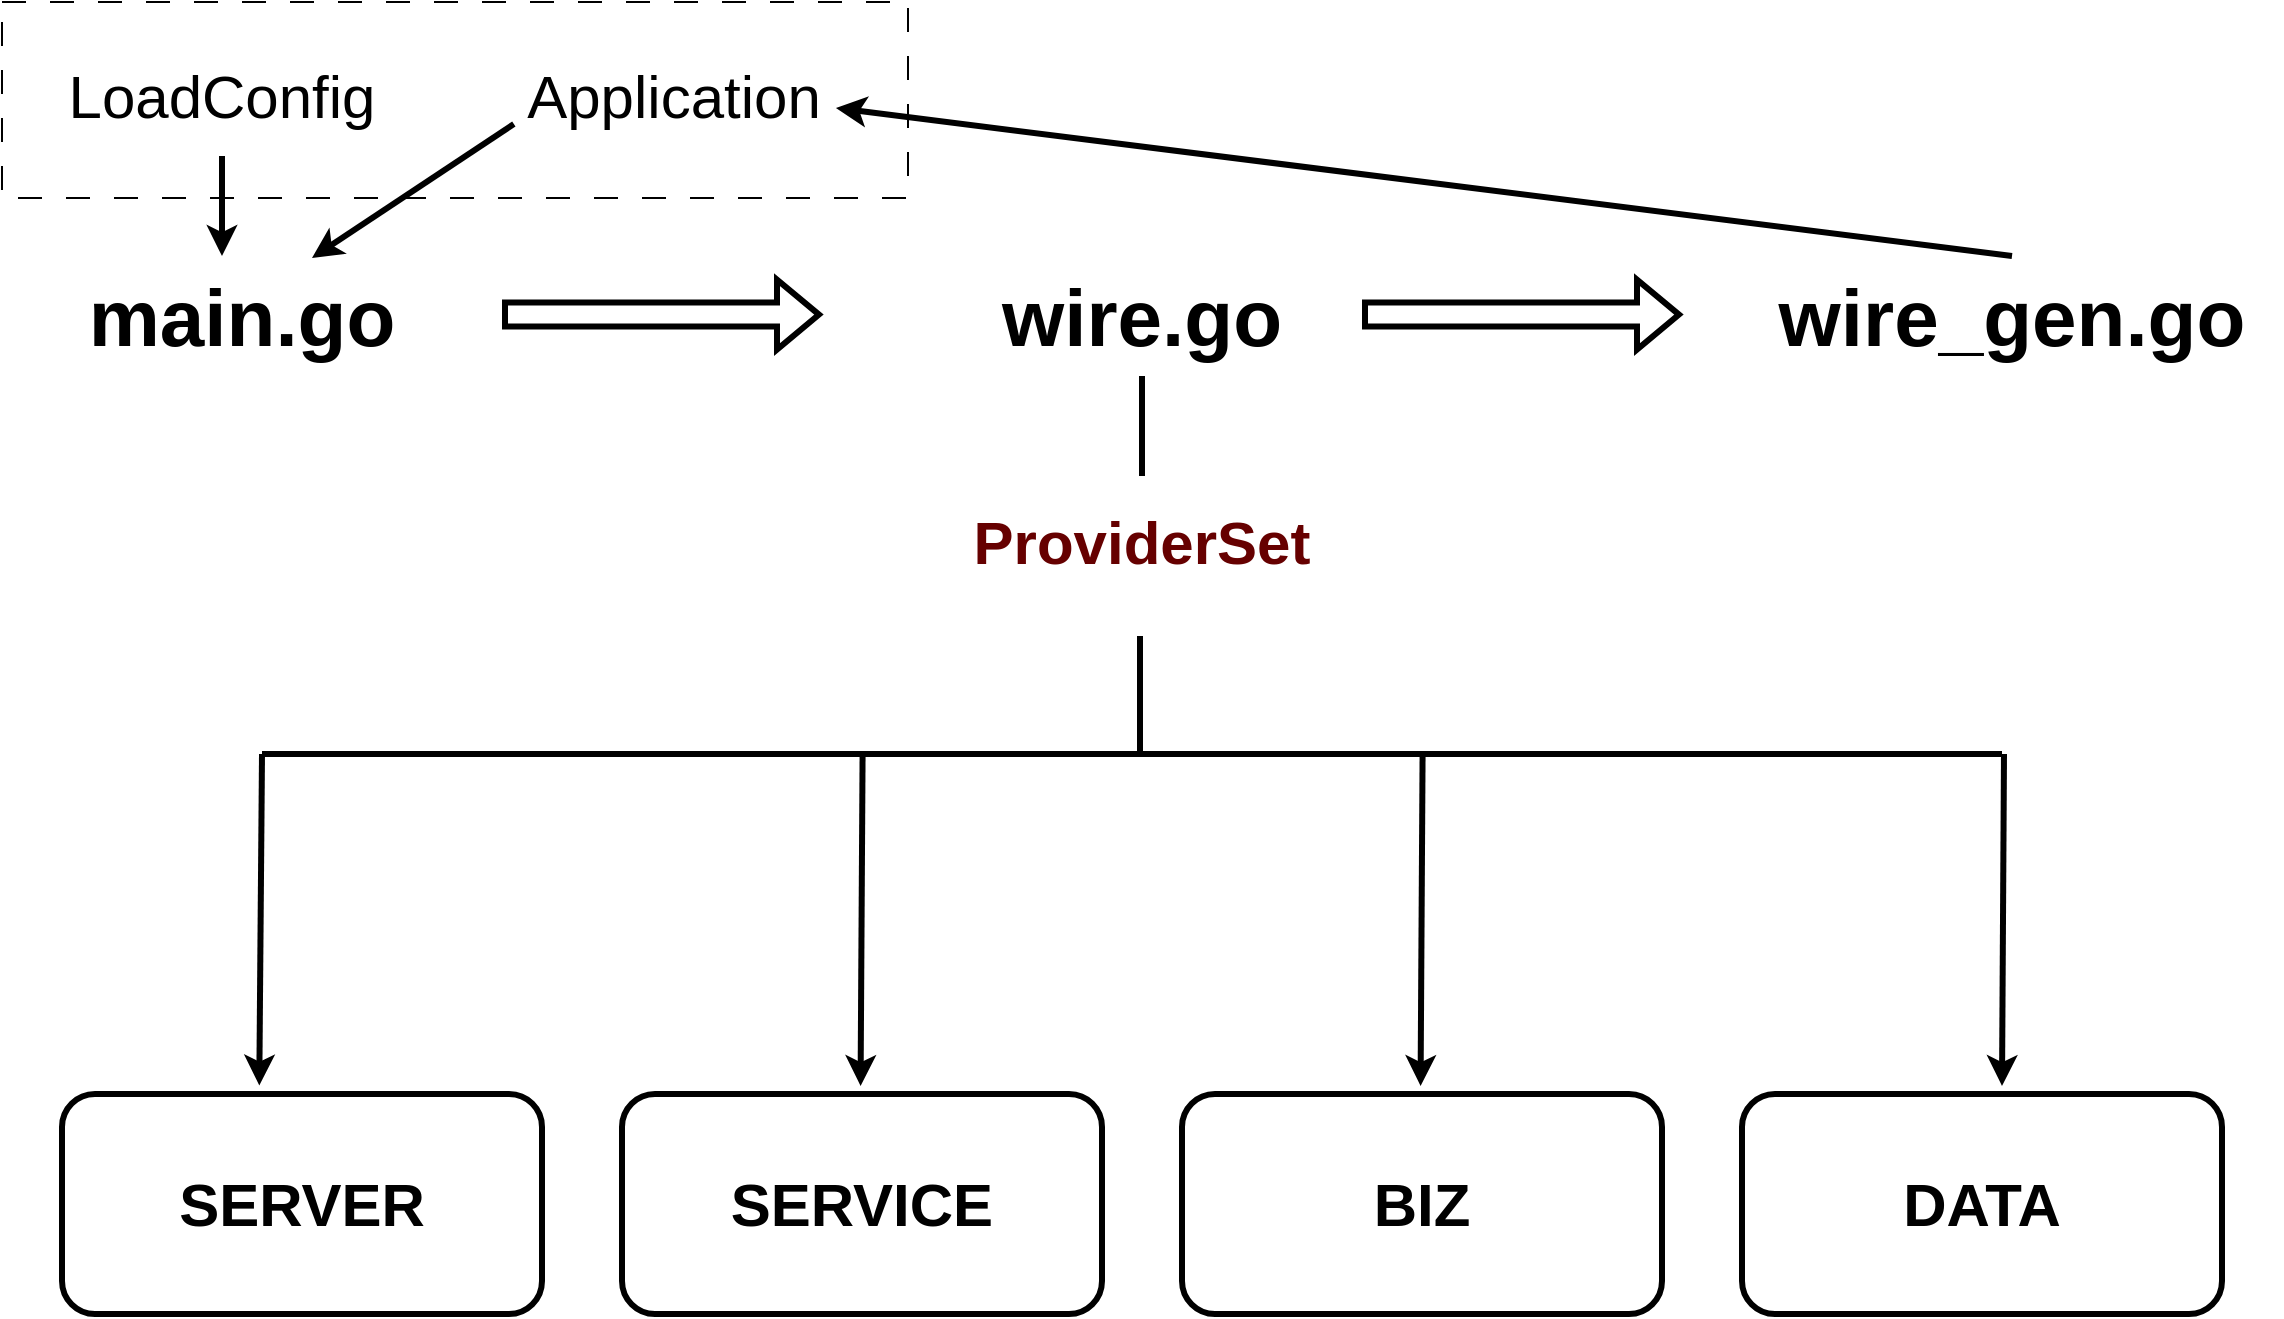 <mxfile version="21.3.7" type="device">
  <diagram id="LT2RkD8icM-NL-qCbFTl" name="Page-1">
    <mxGraphModel dx="1257" dy="809" grid="0" gridSize="10" guides="1" tooltips="1" connect="1" arrows="1" fold="1" page="1" pageScale="1" pageWidth="1200" pageHeight="800" math="0" shadow="0">
      <root>
        <mxCell id="0" />
        <mxCell id="1" parent="0" />
        <mxCell id="yobyCDB6uW-Xnhyrfx5f-2" value="" style="rounded=0;whiteSpace=wrap;html=1;dashed=1;dashPattern=12 12;" vertex="1" parent="1">
          <mxGeometry x="30" y="69" width="453" height="98" as="geometry" />
        </mxCell>
        <mxCell id="1FYhpKhRLrLyGN1zdma4-2" value="wire.go" style="text;html=1;strokeColor=none;fillColor=none;align=center;verticalAlign=middle;whiteSpace=wrap;rounded=0;fontSize=40;fontStyle=1" parent="1" vertex="1">
          <mxGeometry x="490" y="186" width="220" height="80" as="geometry" />
        </mxCell>
        <mxCell id="1FYhpKhRLrLyGN1zdma4-3" value="main.go" style="text;html=1;strokeColor=none;fillColor=none;align=center;verticalAlign=middle;whiteSpace=wrap;rounded=0;fontSize=40;fontStyle=1" parent="1" vertex="1">
          <mxGeometry x="40" y="186" width="220" height="80" as="geometry" />
        </mxCell>
        <mxCell id="1FYhpKhRLrLyGN1zdma4-4" value="wire_gen.go" style="text;html=1;strokeColor=none;fillColor=none;align=center;verticalAlign=middle;whiteSpace=wrap;rounded=0;fontSize=40;fontStyle=1" parent="1" vertex="1">
          <mxGeometry x="900" y="186" width="270" height="80" as="geometry" />
        </mxCell>
        <mxCell id="1FYhpKhRLrLyGN1zdma4-5" value="SERVER" style="rounded=1;whiteSpace=wrap;html=1;fontSize=30;fontStyle=1;strokeWidth=3;" parent="1" vertex="1">
          <mxGeometry x="60" y="615" width="240" height="110" as="geometry" />
        </mxCell>
        <mxCell id="1FYhpKhRLrLyGN1zdma4-6" value="SERVICE" style="rounded=1;whiteSpace=wrap;html=1;fontSize=30;fontStyle=1;strokeWidth=3;" parent="1" vertex="1">
          <mxGeometry x="340" y="615" width="240" height="110" as="geometry" />
        </mxCell>
        <mxCell id="1FYhpKhRLrLyGN1zdma4-7" value="BIZ" style="rounded=1;whiteSpace=wrap;html=1;fontSize=30;fontStyle=1;strokeWidth=3;" parent="1" vertex="1">
          <mxGeometry x="620" y="615" width="240" height="110" as="geometry" />
        </mxCell>
        <mxCell id="1FYhpKhRLrLyGN1zdma4-8" value="DATA" style="rounded=1;whiteSpace=wrap;html=1;fontSize=30;fontStyle=1;strokeWidth=3;" parent="1" vertex="1">
          <mxGeometry x="900" y="615" width="240" height="110" as="geometry" />
        </mxCell>
        <mxCell id="1FYhpKhRLrLyGN1zdma4-17" value="ProviderSet" style="text;html=1;strokeColor=none;fillColor=none;align=center;verticalAlign=middle;whiteSpace=wrap;rounded=0;fontSize=30;fontStyle=1;fontColor=#660000;" parent="1" vertex="1">
          <mxGeometry x="490" y="299" width="220" height="80" as="geometry" />
        </mxCell>
        <mxCell id="1FYhpKhRLrLyGN1zdma4-18" value="" style="endArrow=none;html=1;rounded=0;strokeWidth=3;" parent="1" edge="1">
          <mxGeometry width="50" height="50" relative="1" as="geometry">
            <mxPoint x="600" y="256" as="sourcePoint" />
            <mxPoint x="600" y="306" as="targetPoint" />
            <Array as="points">
              <mxPoint x="600" y="286" />
            </Array>
          </mxGeometry>
        </mxCell>
        <mxCell id="1FYhpKhRLrLyGN1zdma4-10" value="" style="endArrow=none;html=1;rounded=0;strokeWidth=3;" parent="1" edge="1">
          <mxGeometry width="50" height="50" relative="1" as="geometry">
            <mxPoint x="599" y="446" as="sourcePoint" />
            <mxPoint x="599" y="386" as="targetPoint" />
          </mxGeometry>
        </mxCell>
        <mxCell id="1FYhpKhRLrLyGN1zdma4-11" value="" style="endArrow=none;html=1;rounded=0;strokeWidth=3;" parent="1" edge="1">
          <mxGeometry width="50" height="50" relative="1" as="geometry">
            <mxPoint x="160" y="445" as="sourcePoint" />
            <mxPoint x="1030" y="445" as="targetPoint" />
          </mxGeometry>
        </mxCell>
        <mxCell id="1FYhpKhRLrLyGN1zdma4-12" value="" style="endArrow=none;html=1;rounded=0;exitX=0.411;exitY=-0.039;exitDx=0;exitDy=0;exitPerimeter=0;startArrow=classic;startFill=1;strokeWidth=3;" parent="1" source="1FYhpKhRLrLyGN1zdma4-5" edge="1">
          <mxGeometry width="50" height="50" relative="1" as="geometry">
            <mxPoint x="160" y="535" as="sourcePoint" />
            <mxPoint x="160" y="445" as="targetPoint" />
          </mxGeometry>
        </mxCell>
        <mxCell id="1FYhpKhRLrLyGN1zdma4-13" value="" style="endArrow=none;html=1;rounded=0;exitX=0.411;exitY=-0.039;exitDx=0;exitDy=0;exitPerimeter=0;startArrow=classic;startFill=1;strokeWidth=3;" parent="1" edge="1">
          <mxGeometry width="50" height="50" relative="1" as="geometry">
            <mxPoint x="459.29" y="611" as="sourcePoint" />
            <mxPoint x="460.29" y="445" as="targetPoint" />
          </mxGeometry>
        </mxCell>
        <mxCell id="1FYhpKhRLrLyGN1zdma4-14" value="" style="endArrow=none;html=1;rounded=0;exitX=0.411;exitY=-0.039;exitDx=0;exitDy=0;exitPerimeter=0;startArrow=classic;startFill=1;strokeWidth=3;" parent="1" edge="1">
          <mxGeometry width="50" height="50" relative="1" as="geometry">
            <mxPoint x="739.29" y="611" as="sourcePoint" />
            <mxPoint x="740.29" y="445" as="targetPoint" />
          </mxGeometry>
        </mxCell>
        <mxCell id="1FYhpKhRLrLyGN1zdma4-15" value="" style="endArrow=none;html=1;rounded=0;exitX=0.411;exitY=-0.039;exitDx=0;exitDy=0;exitPerimeter=0;startArrow=classic;startFill=1;strokeWidth=3;" parent="1" edge="1">
          <mxGeometry width="50" height="50" relative="1" as="geometry">
            <mxPoint x="1030" y="611" as="sourcePoint" />
            <mxPoint x="1031" y="445" as="targetPoint" />
          </mxGeometry>
        </mxCell>
        <mxCell id="1FYhpKhRLrLyGN1zdma4-20" value="" style="shape=flexArrow;endArrow=classic;html=1;rounded=0;strokeWidth=3;" parent="1" edge="1">
          <mxGeometry width="50" height="50" relative="1" as="geometry">
            <mxPoint x="280" y="225.29" as="sourcePoint" />
            <mxPoint x="440" y="225.29" as="targetPoint" />
          </mxGeometry>
        </mxCell>
        <mxCell id="1FYhpKhRLrLyGN1zdma4-22" value="" style="shape=flexArrow;endArrow=classic;html=1;rounded=0;strokeWidth=3;" parent="1" edge="1">
          <mxGeometry width="50" height="50" relative="1" as="geometry">
            <mxPoint x="710" y="225.29" as="sourcePoint" />
            <mxPoint x="870" y="225.29" as="targetPoint" />
          </mxGeometry>
        </mxCell>
        <mxCell id="1FYhpKhRLrLyGN1zdma4-24" value="LoadConfig" style="text;html=1;strokeColor=none;fillColor=none;align=center;verticalAlign=middle;whiteSpace=wrap;rounded=0;fontSize=30;" parent="1" vertex="1">
          <mxGeometry x="30" y="76" width="220" height="80" as="geometry" />
        </mxCell>
        <mxCell id="1FYhpKhRLrLyGN1zdma4-25" value="" style="endArrow=classic;html=1;rounded=0;strokeWidth=3;startArrow=none;startFill=0;endFill=1;" parent="1" edge="1">
          <mxGeometry width="50" height="50" relative="1" as="geometry">
            <mxPoint x="140" y="146" as="sourcePoint" />
            <mxPoint x="140" y="196" as="targetPoint" />
            <Array as="points">
              <mxPoint x="140" y="176" />
            </Array>
          </mxGeometry>
        </mxCell>
        <mxCell id="1FYhpKhRLrLyGN1zdma4-31" value="Application" style="text;html=1;strokeColor=none;fillColor=none;align=center;verticalAlign=middle;whiteSpace=wrap;rounded=0;fontSize=30;" parent="1" vertex="1">
          <mxGeometry x="256" y="76" width="220" height="80" as="geometry" />
        </mxCell>
        <mxCell id="1FYhpKhRLrLyGN1zdma4-32" value="" style="endArrow=none;html=1;rounded=0;strokeWidth=3;startArrow=classic;startFill=1;endFill=0;exitX=0.868;exitY=0.575;exitDx=0;exitDy=0;exitPerimeter=0;" parent="1" edge="1" source="1FYhpKhRLrLyGN1zdma4-31">
          <mxGeometry width="50" height="50" relative="1" as="geometry">
            <mxPoint x="1035" y="146" as="sourcePoint" />
            <mxPoint x="1035" y="196" as="targetPoint" />
            <Array as="points" />
          </mxGeometry>
        </mxCell>
        <mxCell id="yobyCDB6uW-Xnhyrfx5f-3" value="" style="endArrow=classic;html=1;rounded=0;strokeWidth=3;startArrow=none;startFill=0;endFill=1;exitX=0.136;exitY=0.675;exitDx=0;exitDy=0;exitPerimeter=0;" edge="1" parent="1" source="1FYhpKhRLrLyGN1zdma4-31">
          <mxGeometry width="50" height="50" relative="1" as="geometry">
            <mxPoint x="185" y="147" as="sourcePoint" />
            <mxPoint x="185" y="197" as="targetPoint" />
            <Array as="points" />
          </mxGeometry>
        </mxCell>
      </root>
    </mxGraphModel>
  </diagram>
</mxfile>
